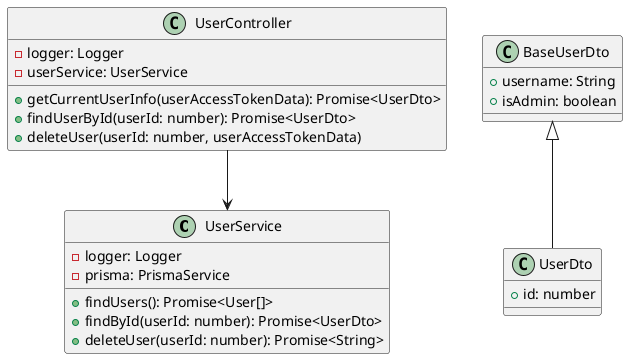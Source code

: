 @startuml user

class UserService {
  -logger: Logger
  -prisma: PrismaService

  +findUsers(): Promise<User[]>
  +findById(userId: number): Promise<UserDto>
  +deleteUser(userId: number): Promise<String>
}

class UserController {
  - logger: Logger
  - userService: UserService

  + getCurrentUserInfo(userAccessTokenData): Promise<UserDto>
  + findUserById(userId: number): Promise<UserDto>
  + deleteUser(userId: number, userAccessTokenData)
}

class BaseUserDto{
    +username: String
    +isAdmin: boolean
}

class UserDto{
    +id: number
}



UserController --> UserService
BaseUserDto <|-- UserDto


@enduml